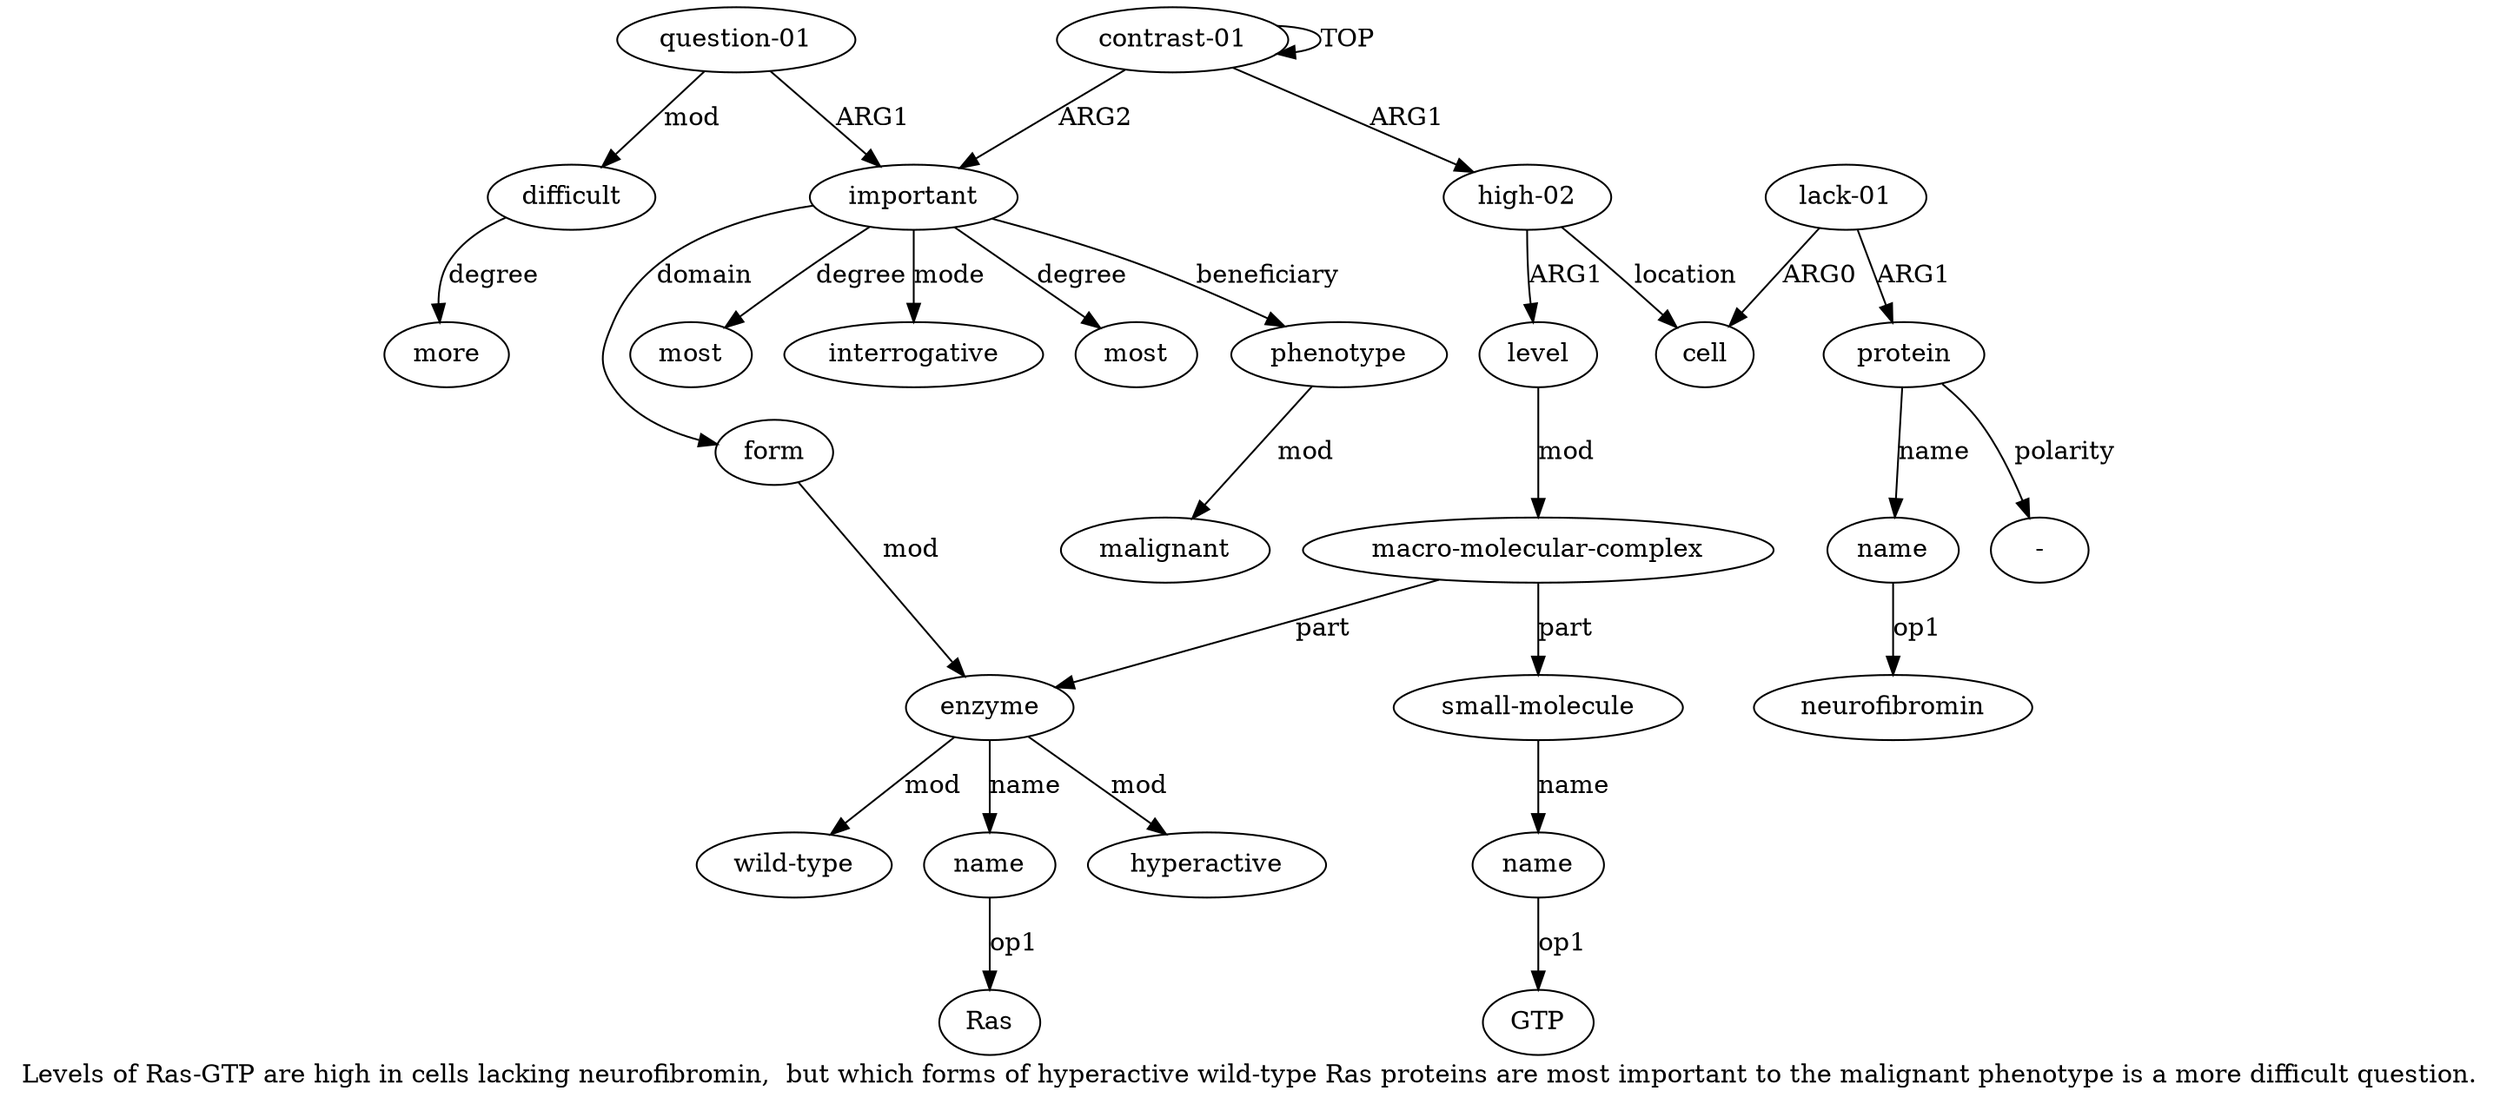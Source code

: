 digraph  {
	graph [label="Levels of Ras-GTP are high in cells lacking neurofibromin,  but which forms of hyperactive wild-type Ras proteins are most important \
to the malignant phenotype is a more difficult question."];
	node [label="\N"];
	a20	 [color=black,
		gold_ind=20,
		gold_label=difficult,
		label=difficult,
		test_ind=20,
		test_label=difficult];
	a21	 [color=black,
		gold_ind=21,
		gold_label=more,
		label=more,
		test_ind=21,
		test_label=more];
	a20 -> a21 [key=0,
	color=black,
	gold_label=degree,
	label=degree,
	test_label=degree];
a22 [color=black,
	gold_ind=22,
	gold_label=most,
	label=most,
	test_ind=22,
	test_label=most];
"a13 Ras" [color=black,
	gold_ind=-1,
	gold_label=Ras,
	label=Ras,
	test_ind=-1,
	test_label=Ras];
"a8 -" [color=black,
	gold_ind=-1,
	gold_label="-",
	label="-",
	test_ind=-1,
	test_label="-"];
a15 [color=black,
	gold_ind=15,
	gold_label=hyperactive,
	label=hyperactive,
	test_ind=15,
	test_label=hyperactive];
a14 [color=black,
	gold_ind=14,
	gold_label="wild-type",
	label="wild-type",
	test_ind=14,
	test_label="wild-type"];
a17 [color=black,
	gold_ind=17,
	gold_label=malignant,
	label=malignant,
	test_ind=17,
	test_label=malignant];
a16 [color=black,
	gold_ind=16,
	gold_label=phenotype,
	label=phenotype,
	test_ind=16,
	test_label=phenotype];
a16 -> a17 [key=0,
color=black,
gold_label=mod,
label=mod,
test_label=mod];
a11 [color=black,
gold_ind=11,
gold_label=form,
label=form,
test_ind=11,
test_label=form];
a12 [color=black,
gold_ind=12,
gold_label=enzyme,
label=enzyme,
test_ind=12,
test_label=enzyme];
a11 -> a12 [key=0,
color=black,
gold_label=mod,
label=mod,
test_label=mod];
a10 [color=black,
gold_ind=10,
gold_label=important,
label=important,
test_ind=10,
test_label=important];
a10 -> a22 [key=0,
color=black,
gold_label=degree,
label=degree,
test_label=degree];
a10 -> a16 [key=0,
color=black,
gold_label=beneficiary,
label=beneficiary,
test_label=beneficiary];
a10 -> a11 [key=0,
color=black,
gold_label=domain,
label=domain,
test_label=domain];
"a10 interrogative" [color=black,
gold_ind=-1,
gold_label=interrogative,
label=interrogative,
test_ind=-1,
test_label=interrogative];
a10 -> "a10 interrogative" [key=0,
color=black,
gold_label=mode,
label=mode,
test_label=mode];
a18 [color=black,
gold_ind=18,
gold_label=most,
label=most,
test_ind=18,
test_label=most];
a10 -> a18 [key=0,
color=black,
gold_label=degree,
label=degree,
test_label=degree];
a13 [color=black,
gold_ind=13,
gold_label=name,
label=name,
test_ind=13,
test_label=name];
a13 -> "a13 Ras" [key=0,
color=black,
gold_label=op1,
label=op1,
test_label=op1];
a12 -> a15 [key=0,
color=black,
gold_label=mod,
label=mod,
test_label=mod];
a12 -> a14 [key=0,
color=black,
gold_label=mod,
label=mod,
test_label=mod];
a12 -> a13 [key=0,
color=black,
gold_label=name,
label=name,
test_label=name];
a19 [color=black,
gold_ind=19,
gold_label="question-01",
label="question-01",
test_ind=19,
test_label="question-01"];
a19 -> a20 [key=0,
color=black,
gold_label=mod,
label=mod,
test_label=mod];
a19 -> a10 [key=0,
color=black,
gold_label=ARG1,
label=ARG1,
test_label=ARG1];
a1 [color=black,
gold_ind=1,
gold_label="high-02",
label="high-02",
test_ind=1,
test_label="high-02"];
a2 [color=black,
gold_ind=2,
gold_label=level,
label=level,
test_ind=2,
test_label=level];
a1 -> a2 [key=0,
color=black,
gold_label=ARG1,
label=ARG1,
test_label=ARG1];
a6 [color=black,
gold_ind=6,
gold_label=cell,
label=cell,
test_ind=6,
test_label=cell];
a1 -> a6 [key=0,
color=black,
gold_label=location,
label=location,
test_label=location];
a0 [color=black,
gold_ind=0,
gold_label="contrast-01",
label="contrast-01",
test_ind=0,
test_label="contrast-01"];
a0 -> a10 [key=0,
color=black,
gold_label=ARG2,
label=ARG2,
test_label=ARG2];
a0 -> a1 [key=0,
color=black,
gold_label=ARG1,
label=ARG1,
test_label=ARG1];
a0 -> a0 [key=0,
color=black,
gold_label=TOP,
label=TOP,
test_label=TOP];
a3 [color=black,
gold_ind=3,
gold_label="macro-molecular-complex",
label="macro-molecular-complex",
test_ind=3,
test_label="macro-molecular-complex"];
a3 -> a12 [key=0,
color=black,
gold_label=part,
label=part,
test_label=part];
a4 [color=black,
gold_ind=4,
gold_label="small-molecule",
label="small-molecule",
test_ind=4,
test_label="small-molecule"];
a3 -> a4 [key=0,
color=black,
gold_label=part,
label=part,
test_label=part];
a2 -> a3 [key=0,
color=black,
gold_label=mod,
label=mod,
test_label=mod];
a5 [color=black,
gold_ind=5,
gold_label=name,
label=name,
test_ind=5,
test_label=name];
"a5 GTP" [color=black,
gold_ind=-1,
gold_label=GTP,
label=GTP,
test_ind=-1,
test_label=GTP];
a5 -> "a5 GTP" [key=0,
color=black,
gold_label=op1,
label=op1,
test_label=op1];
a4 -> a5 [key=0,
color=black,
gold_label=name,
label=name,
test_label=name];
a7 [color=black,
gold_ind=7,
gold_label="lack-01",
label="lack-01",
test_ind=7,
test_label="lack-01"];
a7 -> a6 [key=0,
color=black,
gold_label=ARG0,
label=ARG0,
test_label=ARG0];
a8 [color=black,
gold_ind=8,
gold_label=protein,
label=protein,
test_ind=8,
test_label=protein];
a7 -> a8 [key=0,
color=black,
gold_label=ARG1,
label=ARG1,
test_label=ARG1];
a9 [color=black,
gold_ind=9,
gold_label=name,
label=name,
test_ind=9,
test_label=name];
"a9 neurofibromin" [color=black,
gold_ind=-1,
gold_label=neurofibromin,
label=neurofibromin,
test_ind=-1,
test_label=neurofibromin];
a9 -> "a9 neurofibromin" [key=0,
color=black,
gold_label=op1,
label=op1,
test_label=op1];
a8 -> "a8 -" [key=0,
color=black,
gold_label=polarity,
label=polarity,
test_label=polarity];
a8 -> a9 [key=0,
color=black,
gold_label=name,
label=name,
test_label=name];
}
